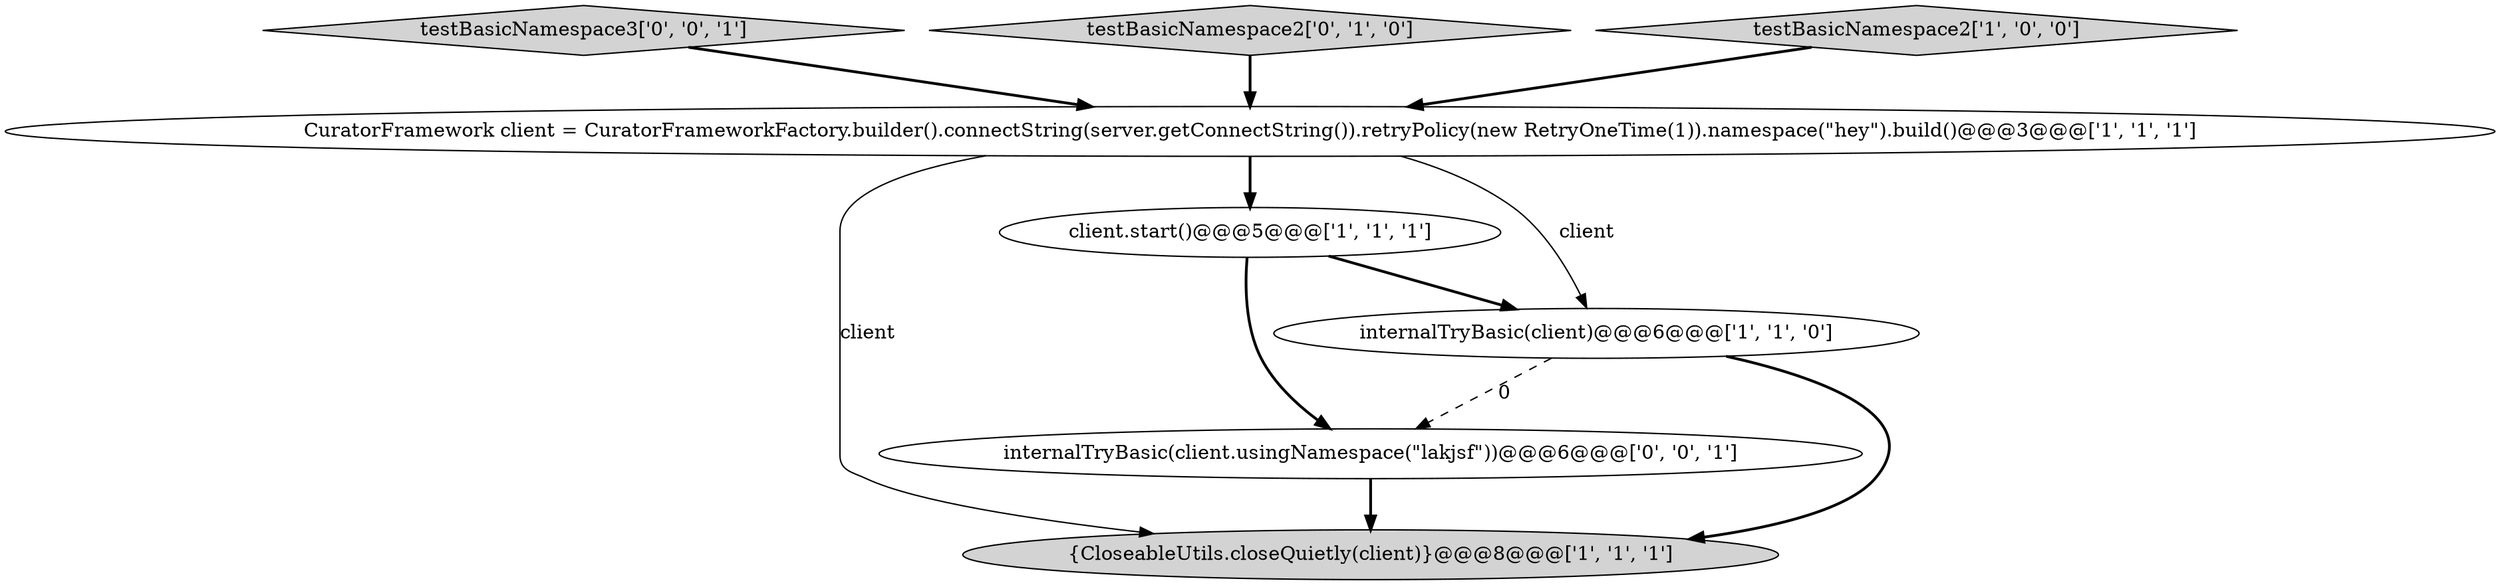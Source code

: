 digraph {
6 [style = filled, label = "testBasicNamespace3['0', '0', '1']", fillcolor = lightgray, shape = diamond image = "AAA0AAABBB3BBB"];
2 [style = filled, label = "CuratorFramework client = CuratorFrameworkFactory.builder().connectString(server.getConnectString()).retryPolicy(new RetryOneTime(1)).namespace(\"hey\").build()@@@3@@@['1', '1', '1']", fillcolor = white, shape = ellipse image = "AAA0AAABBB1BBB"];
7 [style = filled, label = "internalTryBasic(client.usingNamespace(\"lakjsf\"))@@@6@@@['0', '0', '1']", fillcolor = white, shape = ellipse image = "AAA0AAABBB3BBB"];
0 [style = filled, label = "{CloseableUtils.closeQuietly(client)}@@@8@@@['1', '1', '1']", fillcolor = lightgray, shape = ellipse image = "AAA0AAABBB1BBB"];
3 [style = filled, label = "client.start()@@@5@@@['1', '1', '1']", fillcolor = white, shape = ellipse image = "AAA0AAABBB1BBB"];
5 [style = filled, label = "testBasicNamespace2['0', '1', '0']", fillcolor = lightgray, shape = diamond image = "AAA0AAABBB2BBB"];
4 [style = filled, label = "internalTryBasic(client)@@@6@@@['1', '1', '0']", fillcolor = white, shape = ellipse image = "AAA0AAABBB1BBB"];
1 [style = filled, label = "testBasicNamespace2['1', '0', '0']", fillcolor = lightgray, shape = diamond image = "AAA0AAABBB1BBB"];
5->2 [style = bold, label=""];
1->2 [style = bold, label=""];
7->0 [style = bold, label=""];
2->4 [style = solid, label="client"];
3->7 [style = bold, label=""];
2->0 [style = solid, label="client"];
4->7 [style = dashed, label="0"];
3->4 [style = bold, label=""];
2->3 [style = bold, label=""];
4->0 [style = bold, label=""];
6->2 [style = bold, label=""];
}

